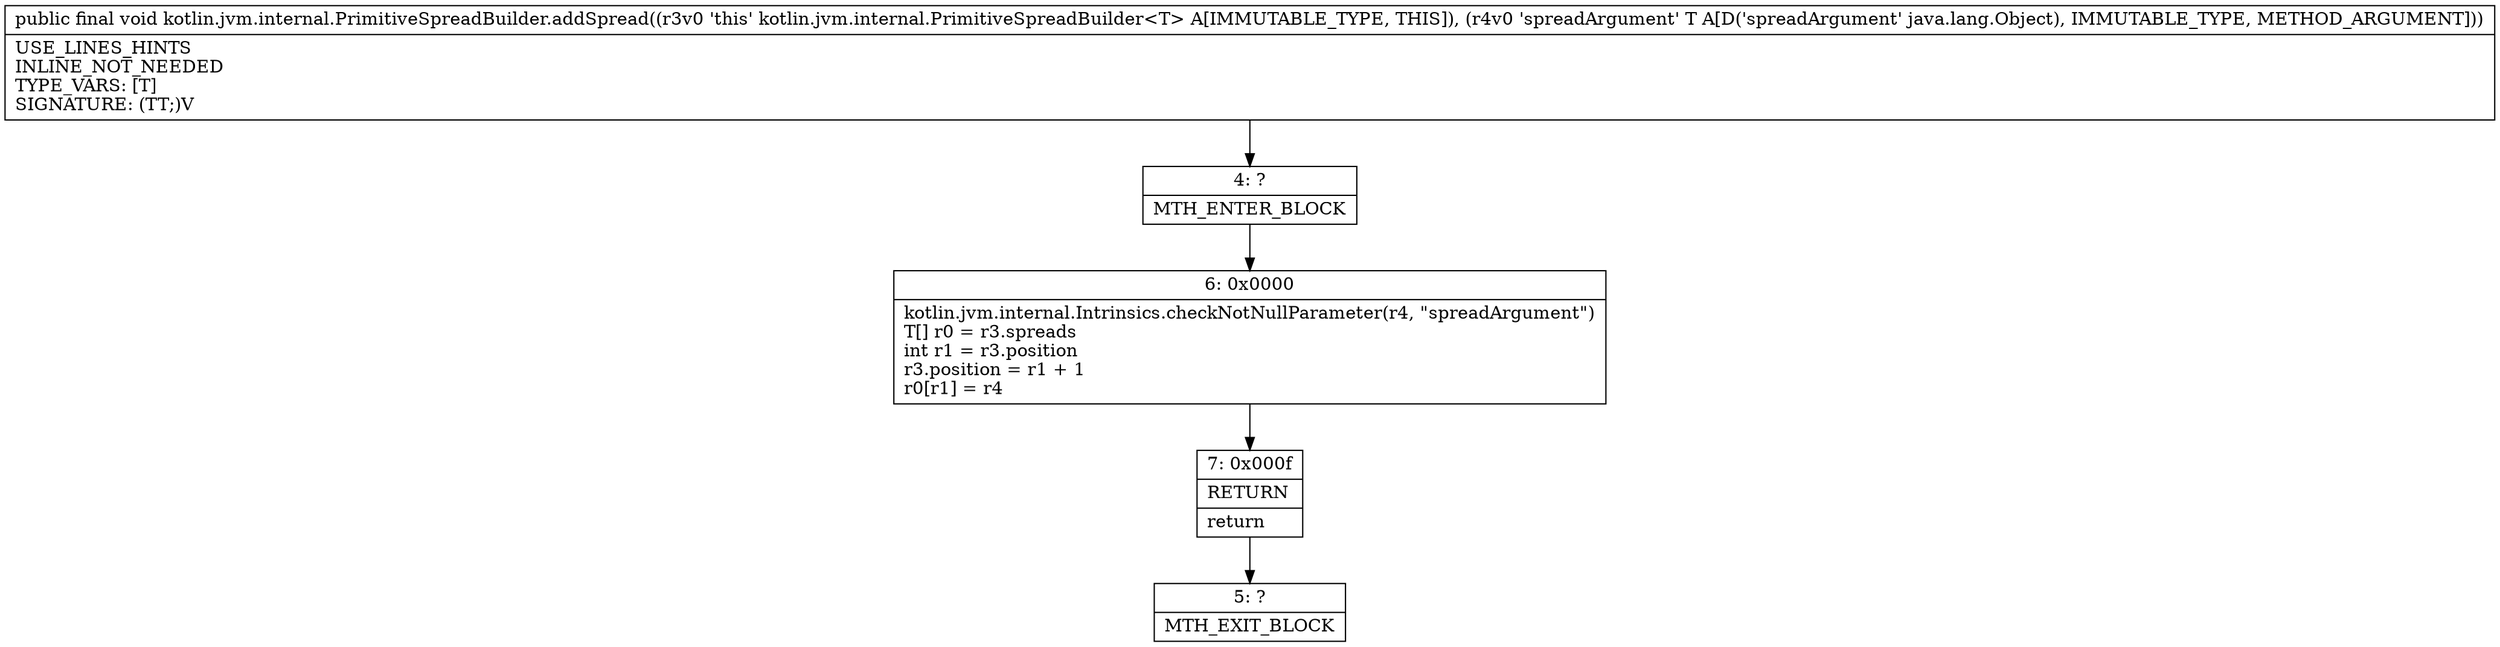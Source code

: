 digraph "CFG forkotlin.jvm.internal.PrimitiveSpreadBuilder.addSpread(Ljava\/lang\/Object;)V" {
Node_4 [shape=record,label="{4\:\ ?|MTH_ENTER_BLOCK\l}"];
Node_6 [shape=record,label="{6\:\ 0x0000|kotlin.jvm.internal.Intrinsics.checkNotNullParameter(r4, \"spreadArgument\")\lT[] r0 = r3.spreads\lint r1 = r3.position\lr3.position = r1 + 1\lr0[r1] = r4\l}"];
Node_7 [shape=record,label="{7\:\ 0x000f|RETURN\l|return\l}"];
Node_5 [shape=record,label="{5\:\ ?|MTH_EXIT_BLOCK\l}"];
MethodNode[shape=record,label="{public final void kotlin.jvm.internal.PrimitiveSpreadBuilder.addSpread((r3v0 'this' kotlin.jvm.internal.PrimitiveSpreadBuilder\<T\> A[IMMUTABLE_TYPE, THIS]), (r4v0 'spreadArgument' T A[D('spreadArgument' java.lang.Object), IMMUTABLE_TYPE, METHOD_ARGUMENT]))  | USE_LINES_HINTS\lINLINE_NOT_NEEDED\lTYPE_VARS: [T]\lSIGNATURE: (TT;)V\l}"];
MethodNode -> Node_4;Node_4 -> Node_6;
Node_6 -> Node_7;
Node_7 -> Node_5;
}

